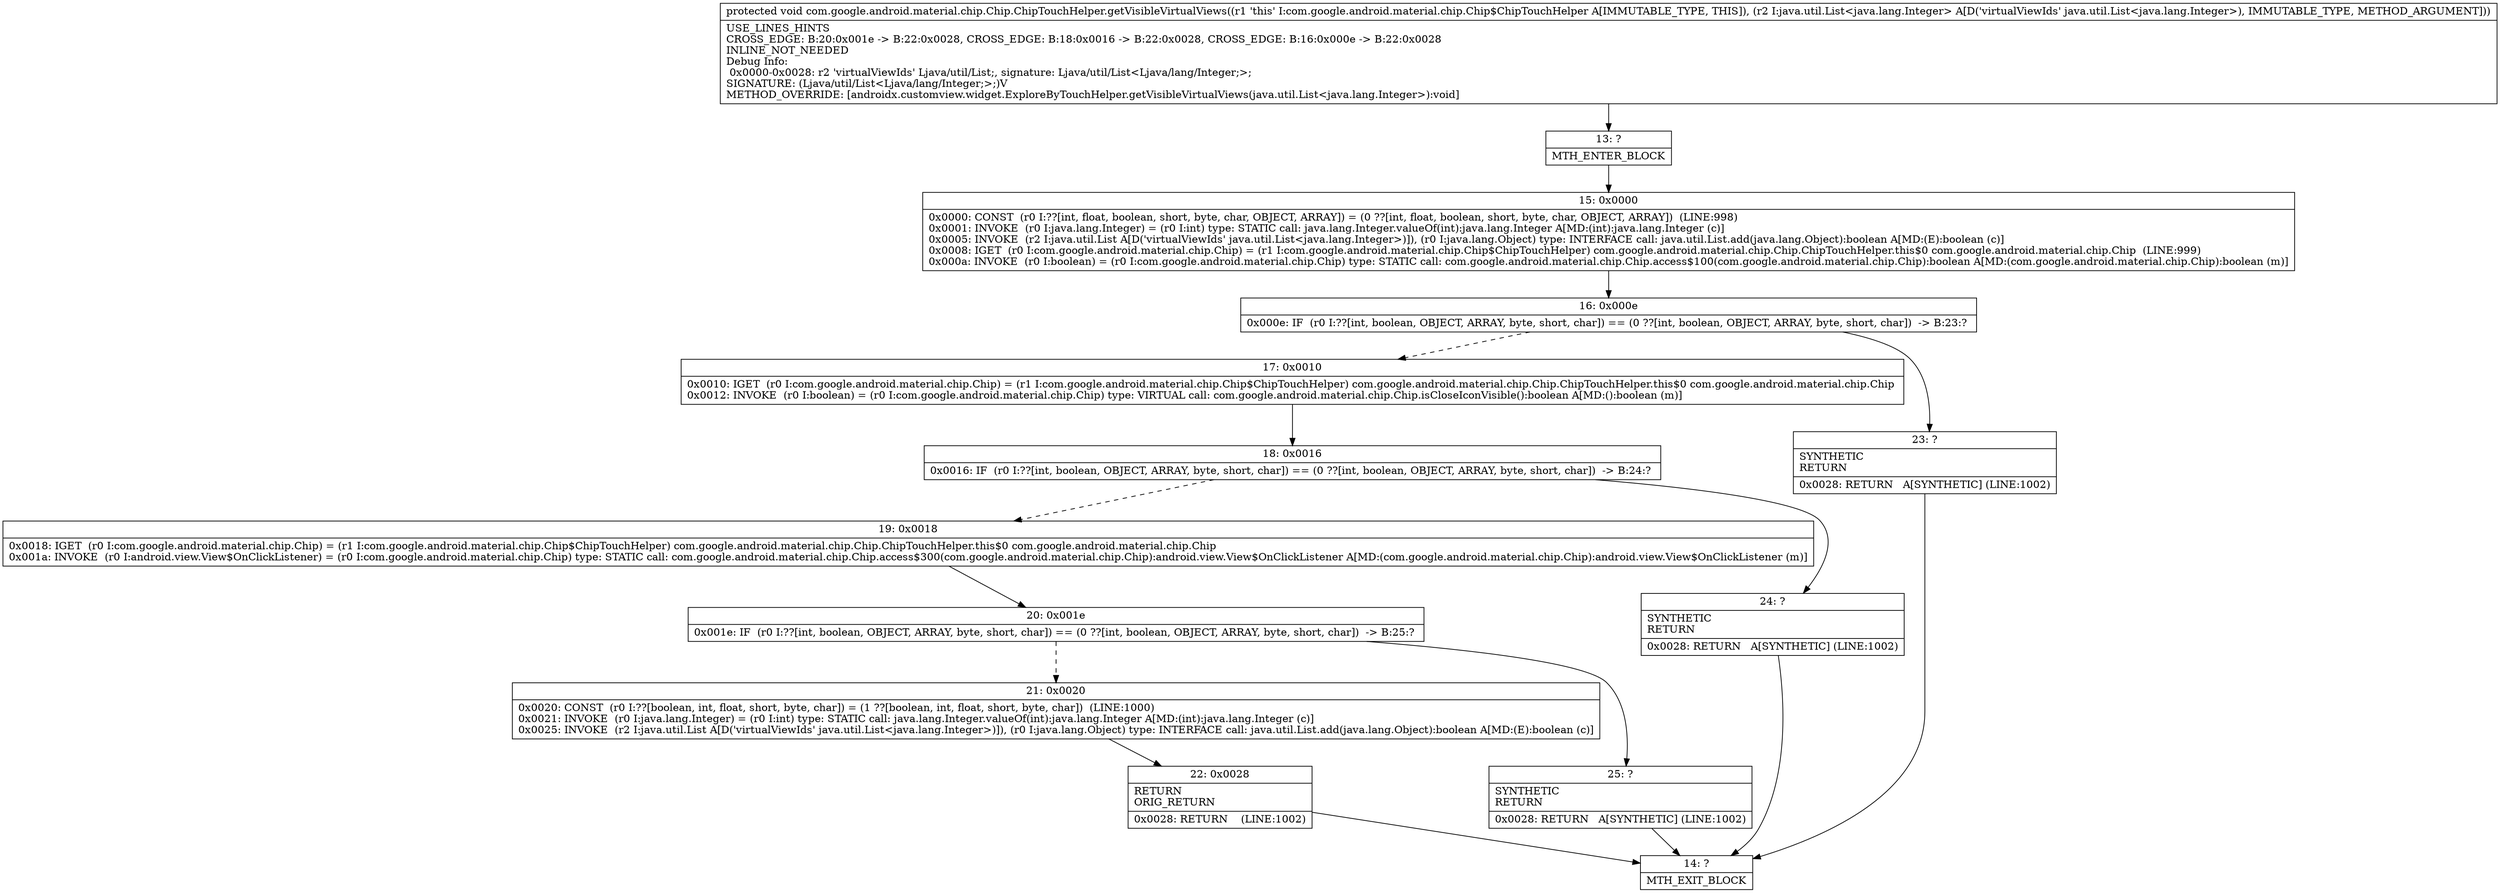 digraph "CFG forcom.google.android.material.chip.Chip.ChipTouchHelper.getVisibleVirtualViews(Ljava\/util\/List;)V" {
Node_13 [shape=record,label="{13\:\ ?|MTH_ENTER_BLOCK\l}"];
Node_15 [shape=record,label="{15\:\ 0x0000|0x0000: CONST  (r0 I:??[int, float, boolean, short, byte, char, OBJECT, ARRAY]) = (0 ??[int, float, boolean, short, byte, char, OBJECT, ARRAY])  (LINE:998)\l0x0001: INVOKE  (r0 I:java.lang.Integer) = (r0 I:int) type: STATIC call: java.lang.Integer.valueOf(int):java.lang.Integer A[MD:(int):java.lang.Integer (c)]\l0x0005: INVOKE  (r2 I:java.util.List A[D('virtualViewIds' java.util.List\<java.lang.Integer\>)]), (r0 I:java.lang.Object) type: INTERFACE call: java.util.List.add(java.lang.Object):boolean A[MD:(E):boolean (c)]\l0x0008: IGET  (r0 I:com.google.android.material.chip.Chip) = (r1 I:com.google.android.material.chip.Chip$ChipTouchHelper) com.google.android.material.chip.Chip.ChipTouchHelper.this$0 com.google.android.material.chip.Chip  (LINE:999)\l0x000a: INVOKE  (r0 I:boolean) = (r0 I:com.google.android.material.chip.Chip) type: STATIC call: com.google.android.material.chip.Chip.access$100(com.google.android.material.chip.Chip):boolean A[MD:(com.google.android.material.chip.Chip):boolean (m)]\l}"];
Node_16 [shape=record,label="{16\:\ 0x000e|0x000e: IF  (r0 I:??[int, boolean, OBJECT, ARRAY, byte, short, char]) == (0 ??[int, boolean, OBJECT, ARRAY, byte, short, char])  \-\> B:23:? \l}"];
Node_17 [shape=record,label="{17\:\ 0x0010|0x0010: IGET  (r0 I:com.google.android.material.chip.Chip) = (r1 I:com.google.android.material.chip.Chip$ChipTouchHelper) com.google.android.material.chip.Chip.ChipTouchHelper.this$0 com.google.android.material.chip.Chip \l0x0012: INVOKE  (r0 I:boolean) = (r0 I:com.google.android.material.chip.Chip) type: VIRTUAL call: com.google.android.material.chip.Chip.isCloseIconVisible():boolean A[MD:():boolean (m)]\l}"];
Node_18 [shape=record,label="{18\:\ 0x0016|0x0016: IF  (r0 I:??[int, boolean, OBJECT, ARRAY, byte, short, char]) == (0 ??[int, boolean, OBJECT, ARRAY, byte, short, char])  \-\> B:24:? \l}"];
Node_19 [shape=record,label="{19\:\ 0x0018|0x0018: IGET  (r0 I:com.google.android.material.chip.Chip) = (r1 I:com.google.android.material.chip.Chip$ChipTouchHelper) com.google.android.material.chip.Chip.ChipTouchHelper.this$0 com.google.android.material.chip.Chip \l0x001a: INVOKE  (r0 I:android.view.View$OnClickListener) = (r0 I:com.google.android.material.chip.Chip) type: STATIC call: com.google.android.material.chip.Chip.access$300(com.google.android.material.chip.Chip):android.view.View$OnClickListener A[MD:(com.google.android.material.chip.Chip):android.view.View$OnClickListener (m)]\l}"];
Node_20 [shape=record,label="{20\:\ 0x001e|0x001e: IF  (r0 I:??[int, boolean, OBJECT, ARRAY, byte, short, char]) == (0 ??[int, boolean, OBJECT, ARRAY, byte, short, char])  \-\> B:25:? \l}"];
Node_21 [shape=record,label="{21\:\ 0x0020|0x0020: CONST  (r0 I:??[boolean, int, float, short, byte, char]) = (1 ??[boolean, int, float, short, byte, char])  (LINE:1000)\l0x0021: INVOKE  (r0 I:java.lang.Integer) = (r0 I:int) type: STATIC call: java.lang.Integer.valueOf(int):java.lang.Integer A[MD:(int):java.lang.Integer (c)]\l0x0025: INVOKE  (r2 I:java.util.List A[D('virtualViewIds' java.util.List\<java.lang.Integer\>)]), (r0 I:java.lang.Object) type: INTERFACE call: java.util.List.add(java.lang.Object):boolean A[MD:(E):boolean (c)]\l}"];
Node_22 [shape=record,label="{22\:\ 0x0028|RETURN\lORIG_RETURN\l|0x0028: RETURN    (LINE:1002)\l}"];
Node_14 [shape=record,label="{14\:\ ?|MTH_EXIT_BLOCK\l}"];
Node_25 [shape=record,label="{25\:\ ?|SYNTHETIC\lRETURN\l|0x0028: RETURN   A[SYNTHETIC] (LINE:1002)\l}"];
Node_24 [shape=record,label="{24\:\ ?|SYNTHETIC\lRETURN\l|0x0028: RETURN   A[SYNTHETIC] (LINE:1002)\l}"];
Node_23 [shape=record,label="{23\:\ ?|SYNTHETIC\lRETURN\l|0x0028: RETURN   A[SYNTHETIC] (LINE:1002)\l}"];
MethodNode[shape=record,label="{protected void com.google.android.material.chip.Chip.ChipTouchHelper.getVisibleVirtualViews((r1 'this' I:com.google.android.material.chip.Chip$ChipTouchHelper A[IMMUTABLE_TYPE, THIS]), (r2 I:java.util.List\<java.lang.Integer\> A[D('virtualViewIds' java.util.List\<java.lang.Integer\>), IMMUTABLE_TYPE, METHOD_ARGUMENT]))  | USE_LINES_HINTS\lCROSS_EDGE: B:20:0x001e \-\> B:22:0x0028, CROSS_EDGE: B:18:0x0016 \-\> B:22:0x0028, CROSS_EDGE: B:16:0x000e \-\> B:22:0x0028\lINLINE_NOT_NEEDED\lDebug Info:\l  0x0000\-0x0028: r2 'virtualViewIds' Ljava\/util\/List;, signature: Ljava\/util\/List\<Ljava\/lang\/Integer;\>;\lSIGNATURE: (Ljava\/util\/List\<Ljava\/lang\/Integer;\>;)V\lMETHOD_OVERRIDE: [androidx.customview.widget.ExploreByTouchHelper.getVisibleVirtualViews(java.util.List\<java.lang.Integer\>):void]\l}"];
MethodNode -> Node_13;Node_13 -> Node_15;
Node_15 -> Node_16;
Node_16 -> Node_17[style=dashed];
Node_16 -> Node_23;
Node_17 -> Node_18;
Node_18 -> Node_19[style=dashed];
Node_18 -> Node_24;
Node_19 -> Node_20;
Node_20 -> Node_21[style=dashed];
Node_20 -> Node_25;
Node_21 -> Node_22;
Node_22 -> Node_14;
Node_25 -> Node_14;
Node_24 -> Node_14;
Node_23 -> Node_14;
}

